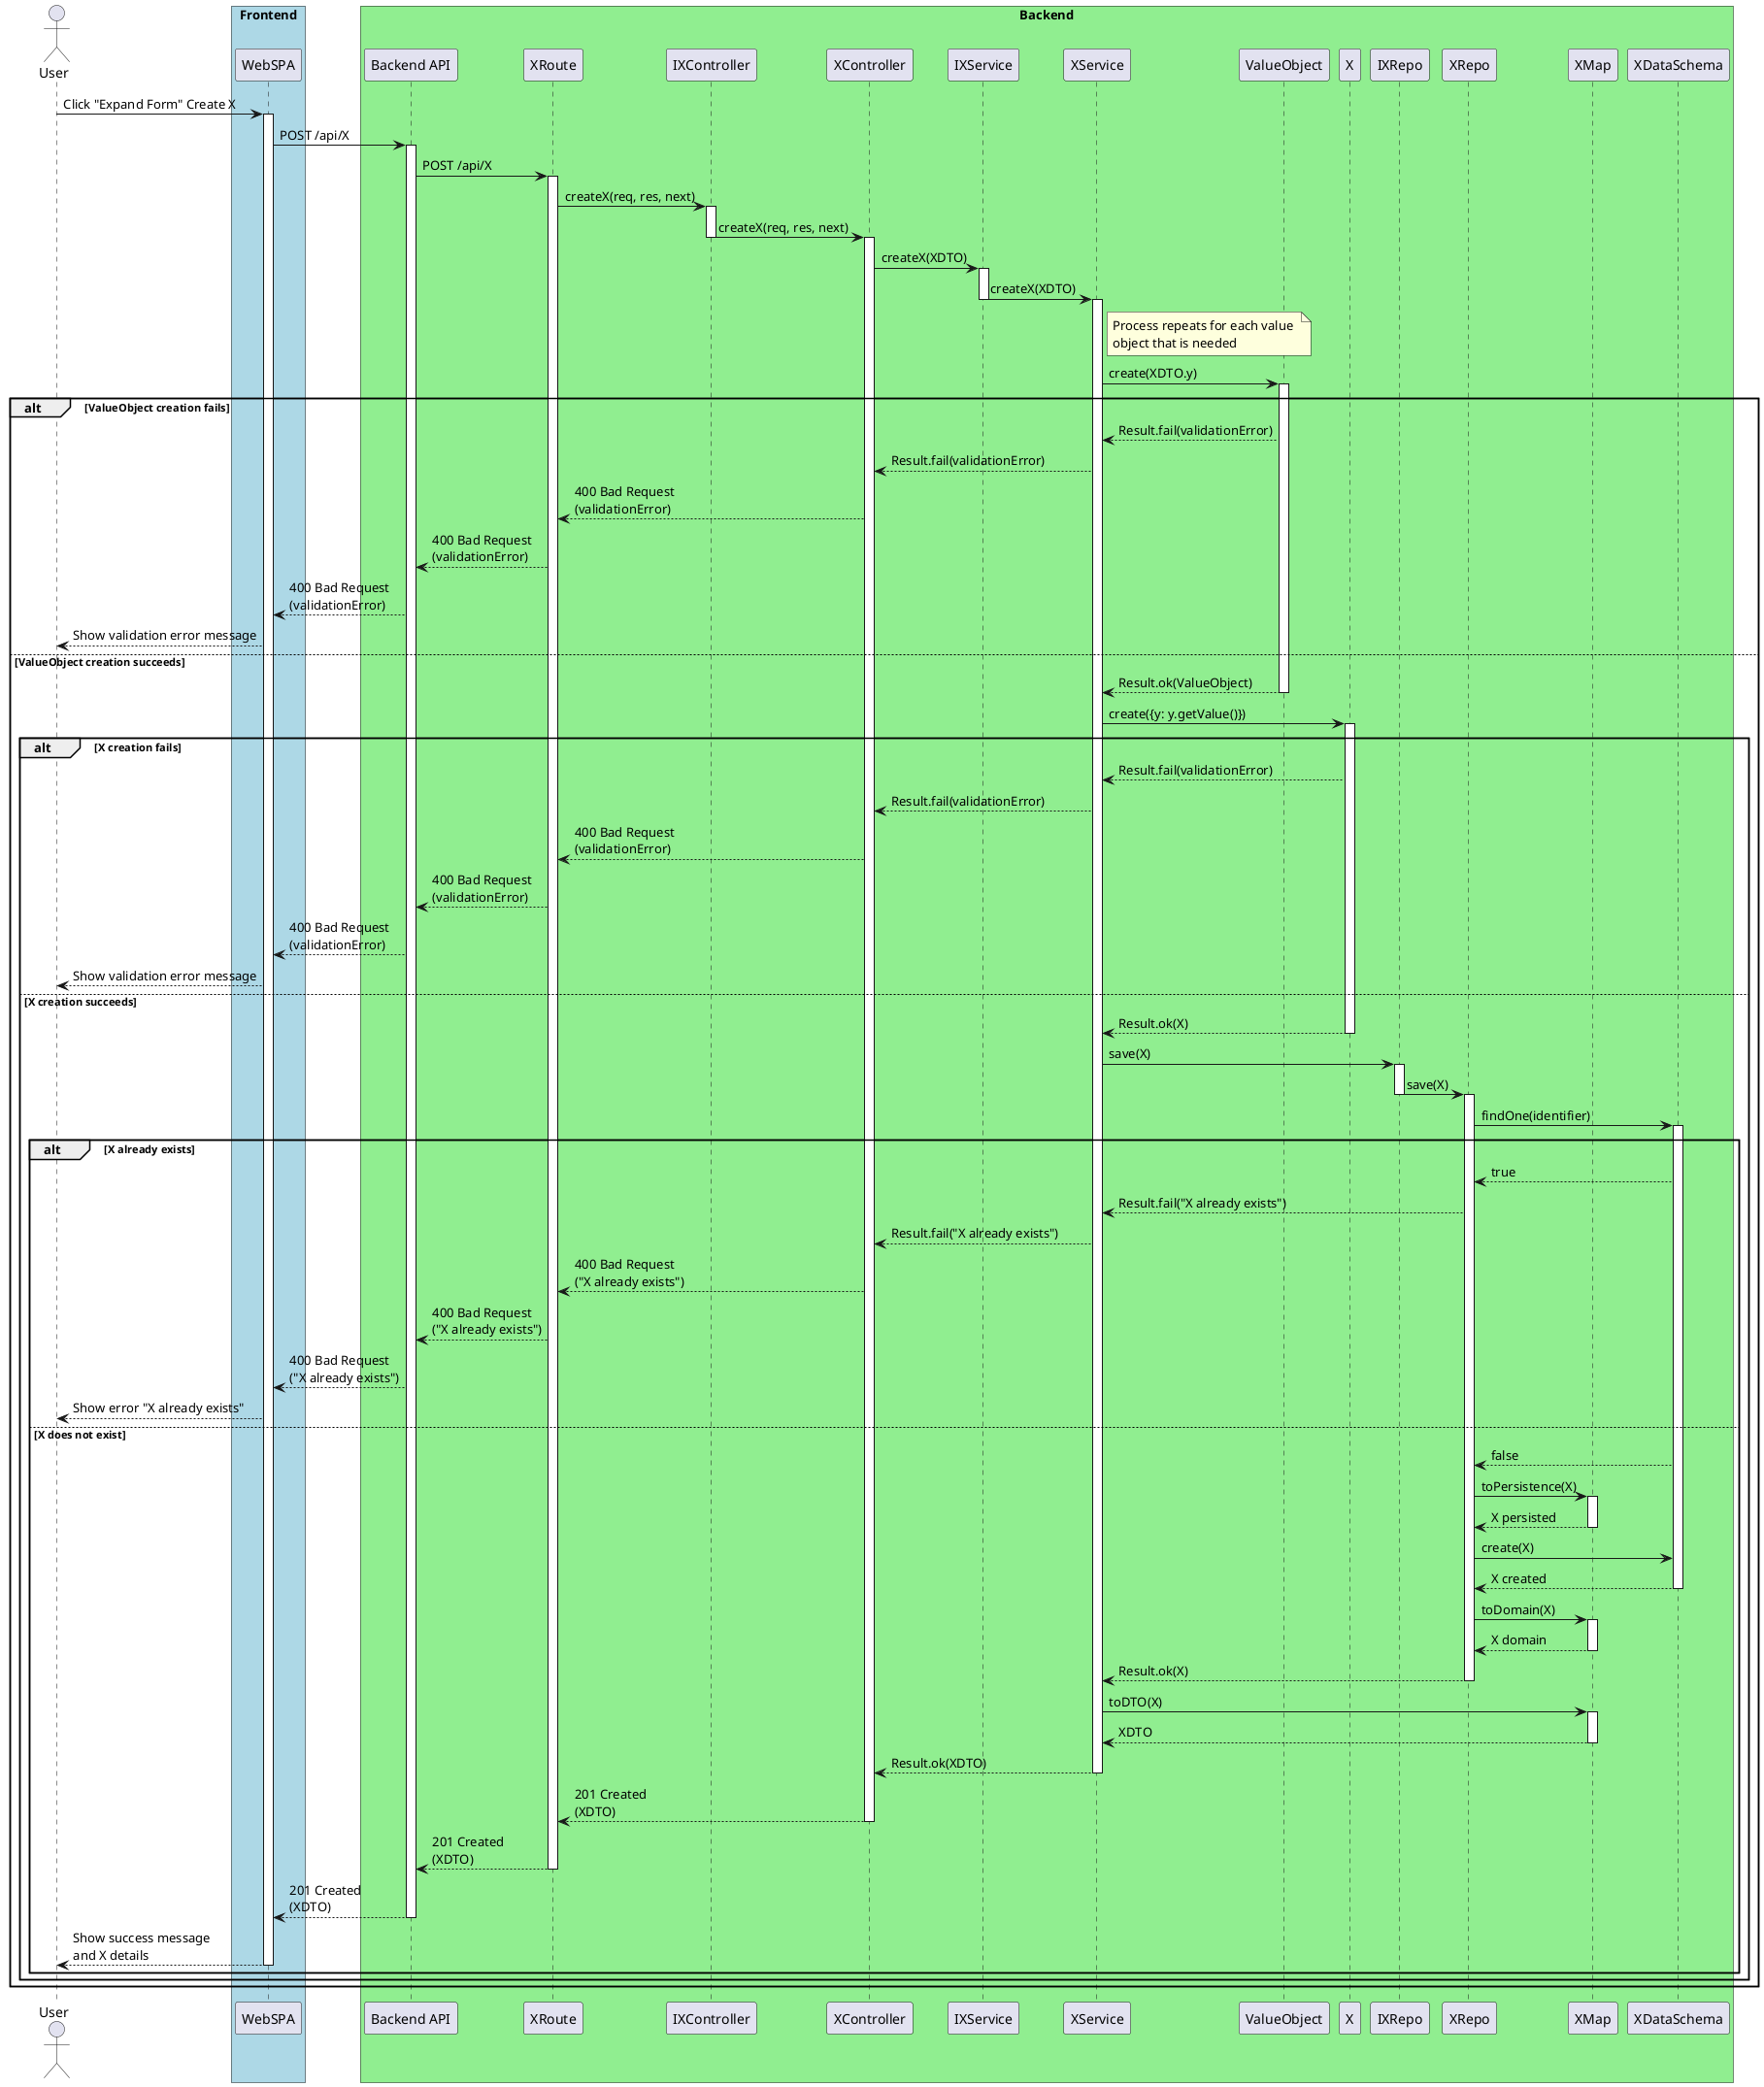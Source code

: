@startuml
actor User

box "Frontend" #LightBlue
participant "WebSPA" as AngularAPI
end box

box "Backend" #LightGreen
participant "Backend API" as API
participant "XRoute" as Route
participant "IXController" as IController
participant "XController" as Controller
participant "IXService" as IService
participant "XService" as Service
participant "ValueObject" as ValueObject
participant "X" as X
participant "IXRepo" as IRepo
participant "XRepo" as Repo
participant "XMap" as Map
participant "XDataSchema" as Schema
end box

User -> AngularAPI: Click "Expand Form" Create X
activate AngularAPI
AngularAPI -> API: POST /api/X
activate API

API -> Route: POST /api/X
activate Route
Route -> IController: createX(req, res, next)
activate IController
IController -> Controller: createX(req, res, next)
deactivate IController
activate Controller
Controller -> IService: createX(XDTO)
activate IService
IService -> Service: createX(XDTO)
deactivate IService
activate Service
note right of Service: Process repeats for each value \nobject that is needed
Service -> ValueObject: create(XDTO.y)
activate ValueObject

alt ValueObject creation fails
    ValueObject --> Service: Result.fail(validationError)
    Service --> Controller: Result.fail(validationError)
    Controller --> Route: 400 Bad Request\n(validationError)
    Route --> API: 400 Bad Request\n(validationError)
    API --> AngularAPI: 400 Bad Request\n(validationError)
    AngularAPI --> User: Show validation error message
else ValueObject creation succeeds
    ValueObject --> Service: Result.ok(ValueObject)
    deactivate ValueObject

    Service -> X: create({y: y.getValue()})
    activate X
    alt X creation fails
        X --> Service: Result.fail(validationError)
        Service --> Controller: Result.fail(validationError)
        Controller --> Route: 400 Bad Request\n(validationError)
        Route --> API: 400 Bad Request\n(validationError)
        API --> AngularAPI: 400 Bad Request\n(validationError)
        AngularAPI --> User: Show validation error message
    else X creation succeeds
        X --> Service: Result.ok(X)
        deactivate X

        Service -> IRepo: save(X)
        activate IRepo
        IRepo -> Repo: save(X)
        deactivate IRepo
        activate Repo
        Repo -> Schema: findOne(identifier)
        activate Schema

        alt X already exists
            Schema --> Repo: true
            Repo --> Service: Result.fail("X already exists")
            Service --> Controller: Result.fail("X already exists")
            Controller --> Route: 400 Bad Request\n("X already exists")
            Route --> API: 400 Bad Request\n("X already exists")
            API --> AngularAPI: 400 Bad Request\n("X already exists")
            AngularAPI --> User: Show error "X already exists"
        else X does not exist
            Schema --> Repo: false
            Repo -> Map: toPersistence(X)
            activate Map
            Map --> Repo: X persisted
            deactivate Map
            Repo -> Schema: create(X)
            Schema --> Repo: X created
            deactivate Schema
            Repo -> Map: toDomain(X)
            activate Map
            Map --> Repo: X domain
            deactivate Map

            Repo --> Service: Result.ok(X)
            deactivate Repo

            Service -> Map: toDTO(X)
            activate Map
            Map --> Service: XDTO
            deactivate Map

            Service --> Controller: Result.ok(XDTO)
            deactivate Service
            Controller --> Route: 201 Created\n(XDTO)
            deactivate Controller
            Route --> API: 201 Created\n(XDTO)
            deactivate Route
            API --> AngularAPI: 201 Created\n(XDTO)
            deactivate API
            AngularAPI --> User: Show success message \nand X details
            deactivate AngularAPI
        end
    end
end

@enduml
